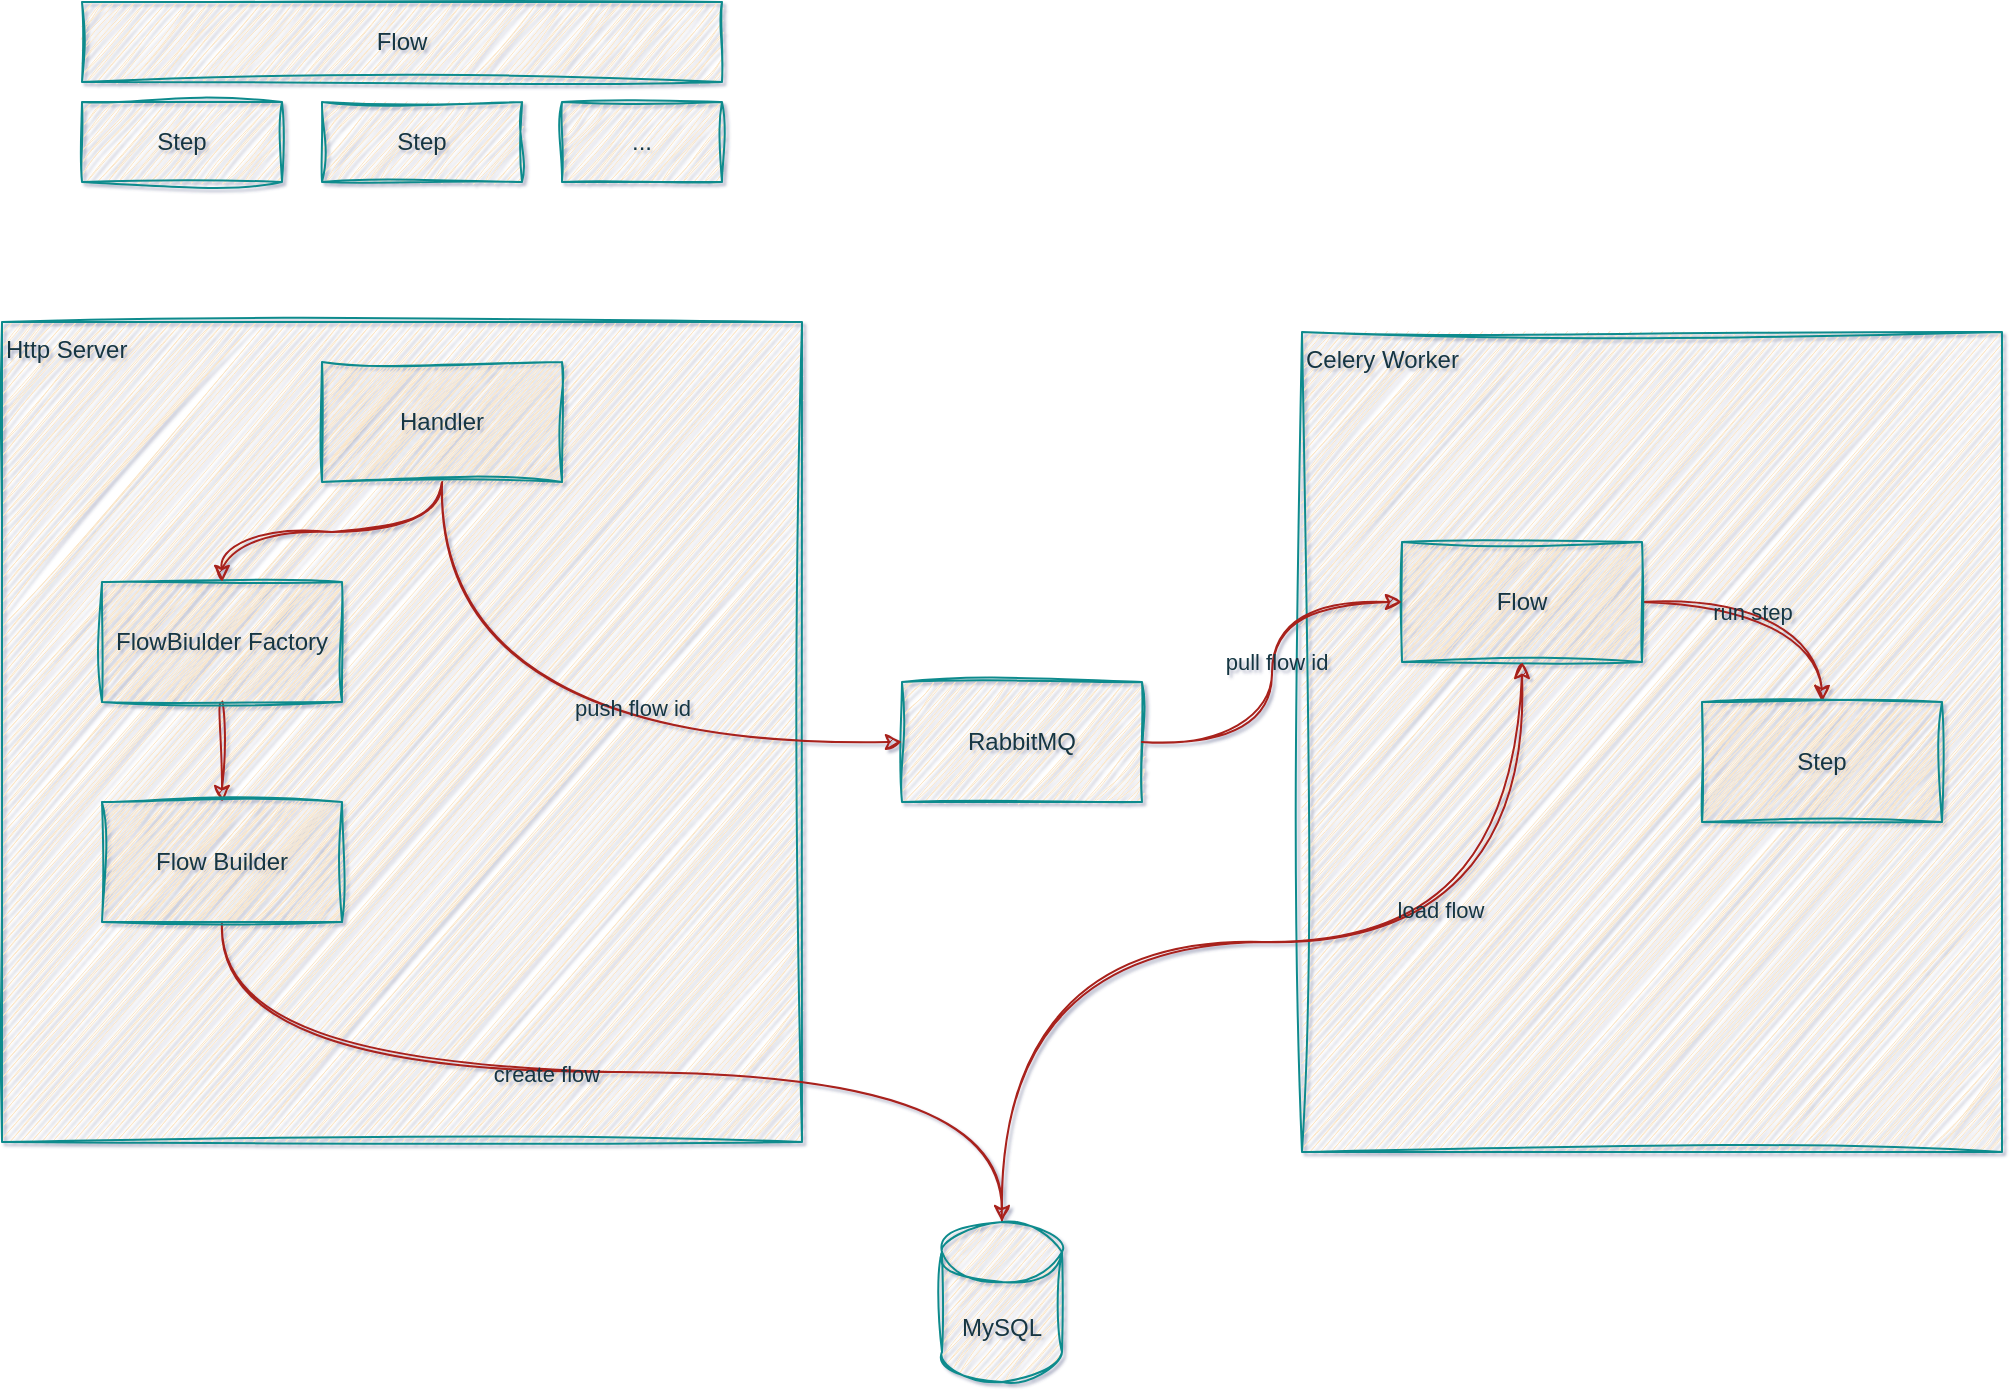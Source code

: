 <mxfile version="20.8.18" type="github">
  <diagram name="第 1 页" id="eH-HPuCTw2R836-h_DPw">
    <mxGraphModel dx="1426" dy="800" grid="1" gridSize="10" guides="1" tooltips="1" connect="1" arrows="1" fold="1" page="1" pageScale="1" pageWidth="850" pageHeight="1100" background="none" math="0" shadow="1">
      <root>
        <mxCell id="0" />
        <mxCell id="1" parent="0" />
        <mxCell id="hTUGn8ci9YgOcd0fsEHF-1" value="Flow" style="rounded=0;whiteSpace=wrap;html=1;labelBackgroundColor=none;fillColor=#FAE5C7;strokeColor=#0F8B8D;fontColor=#143642;sketch=1;curveFitting=1;jiggle=2;" vertex="1" parent="1">
          <mxGeometry x="130" y="60" width="320" height="40" as="geometry" />
        </mxCell>
        <mxCell id="hTUGn8ci9YgOcd0fsEHF-2" value="Step" style="rounded=0;whiteSpace=wrap;html=1;labelBackgroundColor=none;fillColor=#FAE5C7;strokeColor=#0F8B8D;fontColor=#143642;sketch=1;curveFitting=1;jiggle=2;" vertex="1" parent="1">
          <mxGeometry x="130" y="110" width="100" height="40" as="geometry" />
        </mxCell>
        <mxCell id="hTUGn8ci9YgOcd0fsEHF-3" value="Step" style="rounded=0;whiteSpace=wrap;html=1;labelBackgroundColor=none;fillColor=#FAE5C7;strokeColor=#0F8B8D;fontColor=#143642;sketch=1;curveFitting=1;jiggle=2;" vertex="1" parent="1">
          <mxGeometry x="250" y="110" width="100" height="40" as="geometry" />
        </mxCell>
        <mxCell id="hTUGn8ci9YgOcd0fsEHF-4" value="..." style="rounded=0;whiteSpace=wrap;html=1;labelBackgroundColor=none;fillColor=#FAE5C7;strokeColor=#0F8B8D;fontColor=#143642;sketch=1;curveFitting=1;jiggle=2;" vertex="1" parent="1">
          <mxGeometry x="370" y="110" width="80" height="40" as="geometry" />
        </mxCell>
        <mxCell id="hTUGn8ci9YgOcd0fsEHF-5" value="RabbitMQ" style="rounded=0;whiteSpace=wrap;html=1;labelBackgroundColor=none;fillColor=#FAE5C7;strokeColor=#0F8B8D;fontColor=#143642;sketch=1;curveFitting=1;jiggle=2;" vertex="1" parent="1">
          <mxGeometry x="540" y="400" width="120" height="60" as="geometry" />
        </mxCell>
        <mxCell id="hTUGn8ci9YgOcd0fsEHF-6" value="Celery Worker" style="rounded=0;whiteSpace=wrap;html=1;verticalAlign=top;align=left;labelBackgroundColor=none;fillColor=#FAE5C7;strokeColor=#0F8B8D;fontColor=#143642;sketch=1;curveFitting=1;jiggle=2;" vertex="1" parent="1">
          <mxGeometry x="740" y="225" width="350" height="410" as="geometry" />
        </mxCell>
        <mxCell id="hTUGn8ci9YgOcd0fsEHF-7" value="Http Server" style="rounded=0;whiteSpace=wrap;html=1;align=left;verticalAlign=top;labelBackgroundColor=none;fillColor=#FAE5C7;strokeColor=#0F8B8D;fontColor=#143642;sketch=1;curveFitting=1;jiggle=2;" vertex="1" parent="1">
          <mxGeometry x="90" y="220" width="400" height="410" as="geometry" />
        </mxCell>
        <mxCell id="hTUGn8ci9YgOcd0fsEHF-18" style="edgeStyle=orthogonalEdgeStyle;rounded=0;hachureGap=4;orthogonalLoop=1;jettySize=auto;html=1;exitX=0.5;exitY=1;exitDx=0;exitDy=0;entryX=0.5;entryY=0;entryDx=0;entryDy=0;fontFamily=Architects Daughter;fontSource=https%3A%2F%2Ffonts.googleapis.com%2Fcss%3Ffamily%3DArchitects%2BDaughter;fontSize=16;fontColor=default;labelBackgroundColor=none;strokeColor=#A8201A;curved=1;sketch=1;curveFitting=1;jiggle=2;" edge="1" parent="1" source="hTUGn8ci9YgOcd0fsEHF-8" target="hTUGn8ci9YgOcd0fsEHF-17">
          <mxGeometry relative="1" as="geometry" />
        </mxCell>
        <mxCell id="hTUGn8ci9YgOcd0fsEHF-8" value="FlowBiulder Factory" style="rounded=0;whiteSpace=wrap;html=1;labelBackgroundColor=none;fillColor=#FAE5C7;strokeColor=#0F8B8D;fontColor=#143642;sketch=1;curveFitting=1;jiggle=2;" vertex="1" parent="1">
          <mxGeometry x="140" y="350" width="120" height="60" as="geometry" />
        </mxCell>
        <mxCell id="hTUGn8ci9YgOcd0fsEHF-32" style="edgeStyle=orthogonalEdgeStyle;curved=1;rounded=0;orthogonalLoop=1;jettySize=auto;html=1;exitX=1;exitY=0.5;exitDx=0;exitDy=0;entryX=0.5;entryY=0;entryDx=0;entryDy=0;strokeColor=#A8201A;fontColor=#143642;fillColor=#FAE5C7;elbow=vertical;sketch=1;curveFitting=1;jiggle=2;labelBackgroundColor=none;" edge="1" parent="1" source="hTUGn8ci9YgOcd0fsEHF-14" target="hTUGn8ci9YgOcd0fsEHF-31">
          <mxGeometry relative="1" as="geometry" />
        </mxCell>
        <mxCell id="hTUGn8ci9YgOcd0fsEHF-33" value="run step" style="edgeLabel;html=1;align=center;verticalAlign=middle;resizable=0;points=[];fontColor=#143642;sketch=1;curveFitting=1;jiggle=2;labelBackgroundColor=none;" vertex="1" connectable="0" parent="hTUGn8ci9YgOcd0fsEHF-32">
          <mxGeometry x="-0.214" y="-5" relative="1" as="geometry">
            <mxPoint as="offset" />
          </mxGeometry>
        </mxCell>
        <mxCell id="hTUGn8ci9YgOcd0fsEHF-14" value="Flow" style="rounded=0;whiteSpace=wrap;html=1;labelBackgroundColor=none;fillColor=#FAE5C7;strokeColor=#0F8B8D;fontColor=#143642;sketch=1;curveFitting=1;jiggle=2;" vertex="1" parent="1">
          <mxGeometry x="790" y="330" width="120" height="60" as="geometry" />
        </mxCell>
        <mxCell id="hTUGn8ci9YgOcd0fsEHF-29" style="edgeStyle=orthogonalEdgeStyle;curved=1;rounded=0;orthogonalLoop=1;jettySize=auto;html=1;exitX=0.5;exitY=0;exitDx=0;exitDy=0;exitPerimeter=0;entryX=0.5;entryY=1;entryDx=0;entryDy=0;strokeColor=#A8201A;fontColor=#143642;fillColor=#FAE5C7;elbow=vertical;sketch=1;curveFitting=1;jiggle=2;labelBackgroundColor=none;" edge="1" parent="1" source="hTUGn8ci9YgOcd0fsEHF-15" target="hTUGn8ci9YgOcd0fsEHF-14">
          <mxGeometry relative="1" as="geometry" />
        </mxCell>
        <mxCell id="hTUGn8ci9YgOcd0fsEHF-30" value="load flow" style="edgeLabel;html=1;align=center;verticalAlign=middle;resizable=0;points=[];fontColor=#143642;sketch=1;curveFitting=1;jiggle=2;labelBackgroundColor=none;" vertex="1" connectable="0" parent="hTUGn8ci9YgOcd0fsEHF-29">
          <mxGeometry x="0.329" y="16" relative="1" as="geometry">
            <mxPoint as="offset" />
          </mxGeometry>
        </mxCell>
        <mxCell id="hTUGn8ci9YgOcd0fsEHF-15" value="MySQL" style="shape=cylinder3;whiteSpace=wrap;html=1;boundedLbl=1;backgroundOutline=1;size=15;labelBackgroundColor=none;shadow=0;fillColor=#FAE5C7;strokeColor=#0F8B8D;fontColor=#143642;sketch=1;curveFitting=1;jiggle=2;" vertex="1" parent="1">
          <mxGeometry x="560" y="670" width="60" height="80" as="geometry" />
        </mxCell>
        <mxCell id="hTUGn8ci9YgOcd0fsEHF-19" style="edgeStyle=orthogonalEdgeStyle;rounded=0;hachureGap=4;orthogonalLoop=1;jettySize=auto;html=1;exitX=0.5;exitY=1;exitDx=0;exitDy=0;entryX=0.5;entryY=0;entryDx=0;entryDy=0;entryPerimeter=0;fontFamily=Architects Daughter;fontSource=https%3A%2F%2Ffonts.googleapis.com%2Fcss%3Ffamily%3DArchitects%2BDaughter;fontSize=16;fontColor=default;labelBackgroundColor=none;strokeColor=#A8201A;curved=1;sketch=1;curveFitting=1;jiggle=2;" edge="1" parent="1" source="hTUGn8ci9YgOcd0fsEHF-17" target="hTUGn8ci9YgOcd0fsEHF-15">
          <mxGeometry relative="1" as="geometry" />
        </mxCell>
        <mxCell id="hTUGn8ci9YgOcd0fsEHF-22" value="create flow" style="edgeLabel;html=1;align=center;verticalAlign=middle;resizable=0;points=[];labelBackgroundColor=none;fontColor=#143642;sketch=1;curveFitting=1;jiggle=2;" vertex="1" connectable="0" parent="hTUGn8ci9YgOcd0fsEHF-19">
          <mxGeometry x="-0.125" y="-1" relative="1" as="geometry">
            <mxPoint as="offset" />
          </mxGeometry>
        </mxCell>
        <mxCell id="hTUGn8ci9YgOcd0fsEHF-17" value="Flow Builder" style="rounded=0;whiteSpace=wrap;html=1;labelBackgroundColor=none;fillColor=#FAE5C7;strokeColor=#0F8B8D;fontColor=#143642;sketch=1;curveFitting=1;jiggle=2;" vertex="1" parent="1">
          <mxGeometry x="140" y="460" width="120" height="60" as="geometry" />
        </mxCell>
        <mxCell id="hTUGn8ci9YgOcd0fsEHF-24" style="edgeStyle=orthogonalEdgeStyle;rounded=0;orthogonalLoop=1;jettySize=auto;html=1;exitX=0.5;exitY=1;exitDx=0;exitDy=0;entryX=0.5;entryY=0;entryDx=0;entryDy=0;curved=1;labelBackgroundColor=none;fontColor=default;strokeColor=#A8201A;sketch=1;curveFitting=1;jiggle=2;" edge="1" parent="1" source="hTUGn8ci9YgOcd0fsEHF-23" target="hTUGn8ci9YgOcd0fsEHF-8">
          <mxGeometry relative="1" as="geometry" />
        </mxCell>
        <mxCell id="hTUGn8ci9YgOcd0fsEHF-25" style="edgeStyle=orthogonalEdgeStyle;curved=1;rounded=0;orthogonalLoop=1;jettySize=auto;html=1;exitX=0.5;exitY=1;exitDx=0;exitDy=0;entryX=0;entryY=0.5;entryDx=0;entryDy=0;labelBackgroundColor=none;fontColor=default;strokeColor=#A8201A;sketch=1;curveFitting=1;jiggle=2;" edge="1" parent="1" source="hTUGn8ci9YgOcd0fsEHF-23" target="hTUGn8ci9YgOcd0fsEHF-5">
          <mxGeometry relative="1" as="geometry" />
        </mxCell>
        <mxCell id="hTUGn8ci9YgOcd0fsEHF-26" value="push flow id" style="edgeLabel;html=1;align=center;verticalAlign=middle;resizable=0;points=[];labelBackgroundColor=none;fontColor=#143642;sketch=1;curveFitting=1;jiggle=2;" vertex="1" connectable="0" parent="hTUGn8ci9YgOcd0fsEHF-25">
          <mxGeometry x="0.246" y="17" relative="1" as="geometry">
            <mxPoint as="offset" />
          </mxGeometry>
        </mxCell>
        <mxCell id="hTUGn8ci9YgOcd0fsEHF-23" value="Handler" style="rounded=0;whiteSpace=wrap;html=1;labelBackgroundColor=none;fillColor=#FAE5C7;strokeColor=#0F8B8D;fontColor=#143642;sketch=1;curveFitting=1;jiggle=2;" vertex="1" parent="1">
          <mxGeometry x="250" y="240" width="120" height="60" as="geometry" />
        </mxCell>
        <mxCell id="hTUGn8ci9YgOcd0fsEHF-27" style="edgeStyle=orthogonalEdgeStyle;rounded=0;orthogonalLoop=1;jettySize=auto;html=1;exitX=1;exitY=0.5;exitDx=0;exitDy=0;entryX=0;entryY=0.5;entryDx=0;entryDy=0;strokeColor=#A8201A;fontColor=#143642;fillColor=#FAE5C7;elbow=vertical;curved=1;sketch=1;curveFitting=1;jiggle=2;labelBackgroundColor=none;" edge="1" parent="1" source="hTUGn8ci9YgOcd0fsEHF-5" target="hTUGn8ci9YgOcd0fsEHF-14">
          <mxGeometry relative="1" as="geometry" />
        </mxCell>
        <mxCell id="hTUGn8ci9YgOcd0fsEHF-28" value="pull flow id" style="edgeLabel;html=1;align=center;verticalAlign=middle;resizable=0;points=[];fontColor=#143642;sketch=1;curveFitting=1;jiggle=2;labelBackgroundColor=none;" vertex="1" connectable="0" parent="hTUGn8ci9YgOcd0fsEHF-27">
          <mxGeometry x="0.057" y="-2" relative="1" as="geometry">
            <mxPoint as="offset" />
          </mxGeometry>
        </mxCell>
        <mxCell id="hTUGn8ci9YgOcd0fsEHF-31" value="Step" style="rounded=0;whiteSpace=wrap;html=1;labelBackgroundColor=none;fillColor=#FAE5C7;strokeColor=#0F8B8D;fontColor=#143642;sketch=1;curveFitting=1;jiggle=2;" vertex="1" parent="1">
          <mxGeometry x="940" y="410" width="120" height="60" as="geometry" />
        </mxCell>
      </root>
    </mxGraphModel>
  </diagram>
</mxfile>
